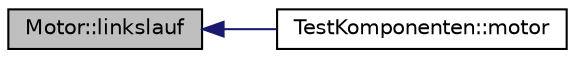 digraph "Motor::linkslauf"
{
  edge [fontname="Helvetica",fontsize="10",labelfontname="Helvetica",labelfontsize="10"];
  node [fontname="Helvetica",fontsize="10",shape=record];
  rankdir="LR";
  Node1 [label="Motor::linkslauf",height=0.2,width=0.4,color="black", fillcolor="grey75", style="filled" fontcolor="black"];
  Node1 -> Node2 [dir="back",color="midnightblue",fontsize="10",style="solid",fontname="Helvetica"];
  Node2 [label="TestKomponenten::motor",height=0.2,width=0.4,color="black", fillcolor="white", style="filled",URL="$class_test_komponenten.html#ac39ba20ca6a859265dadcdf01578dfce"];
}
